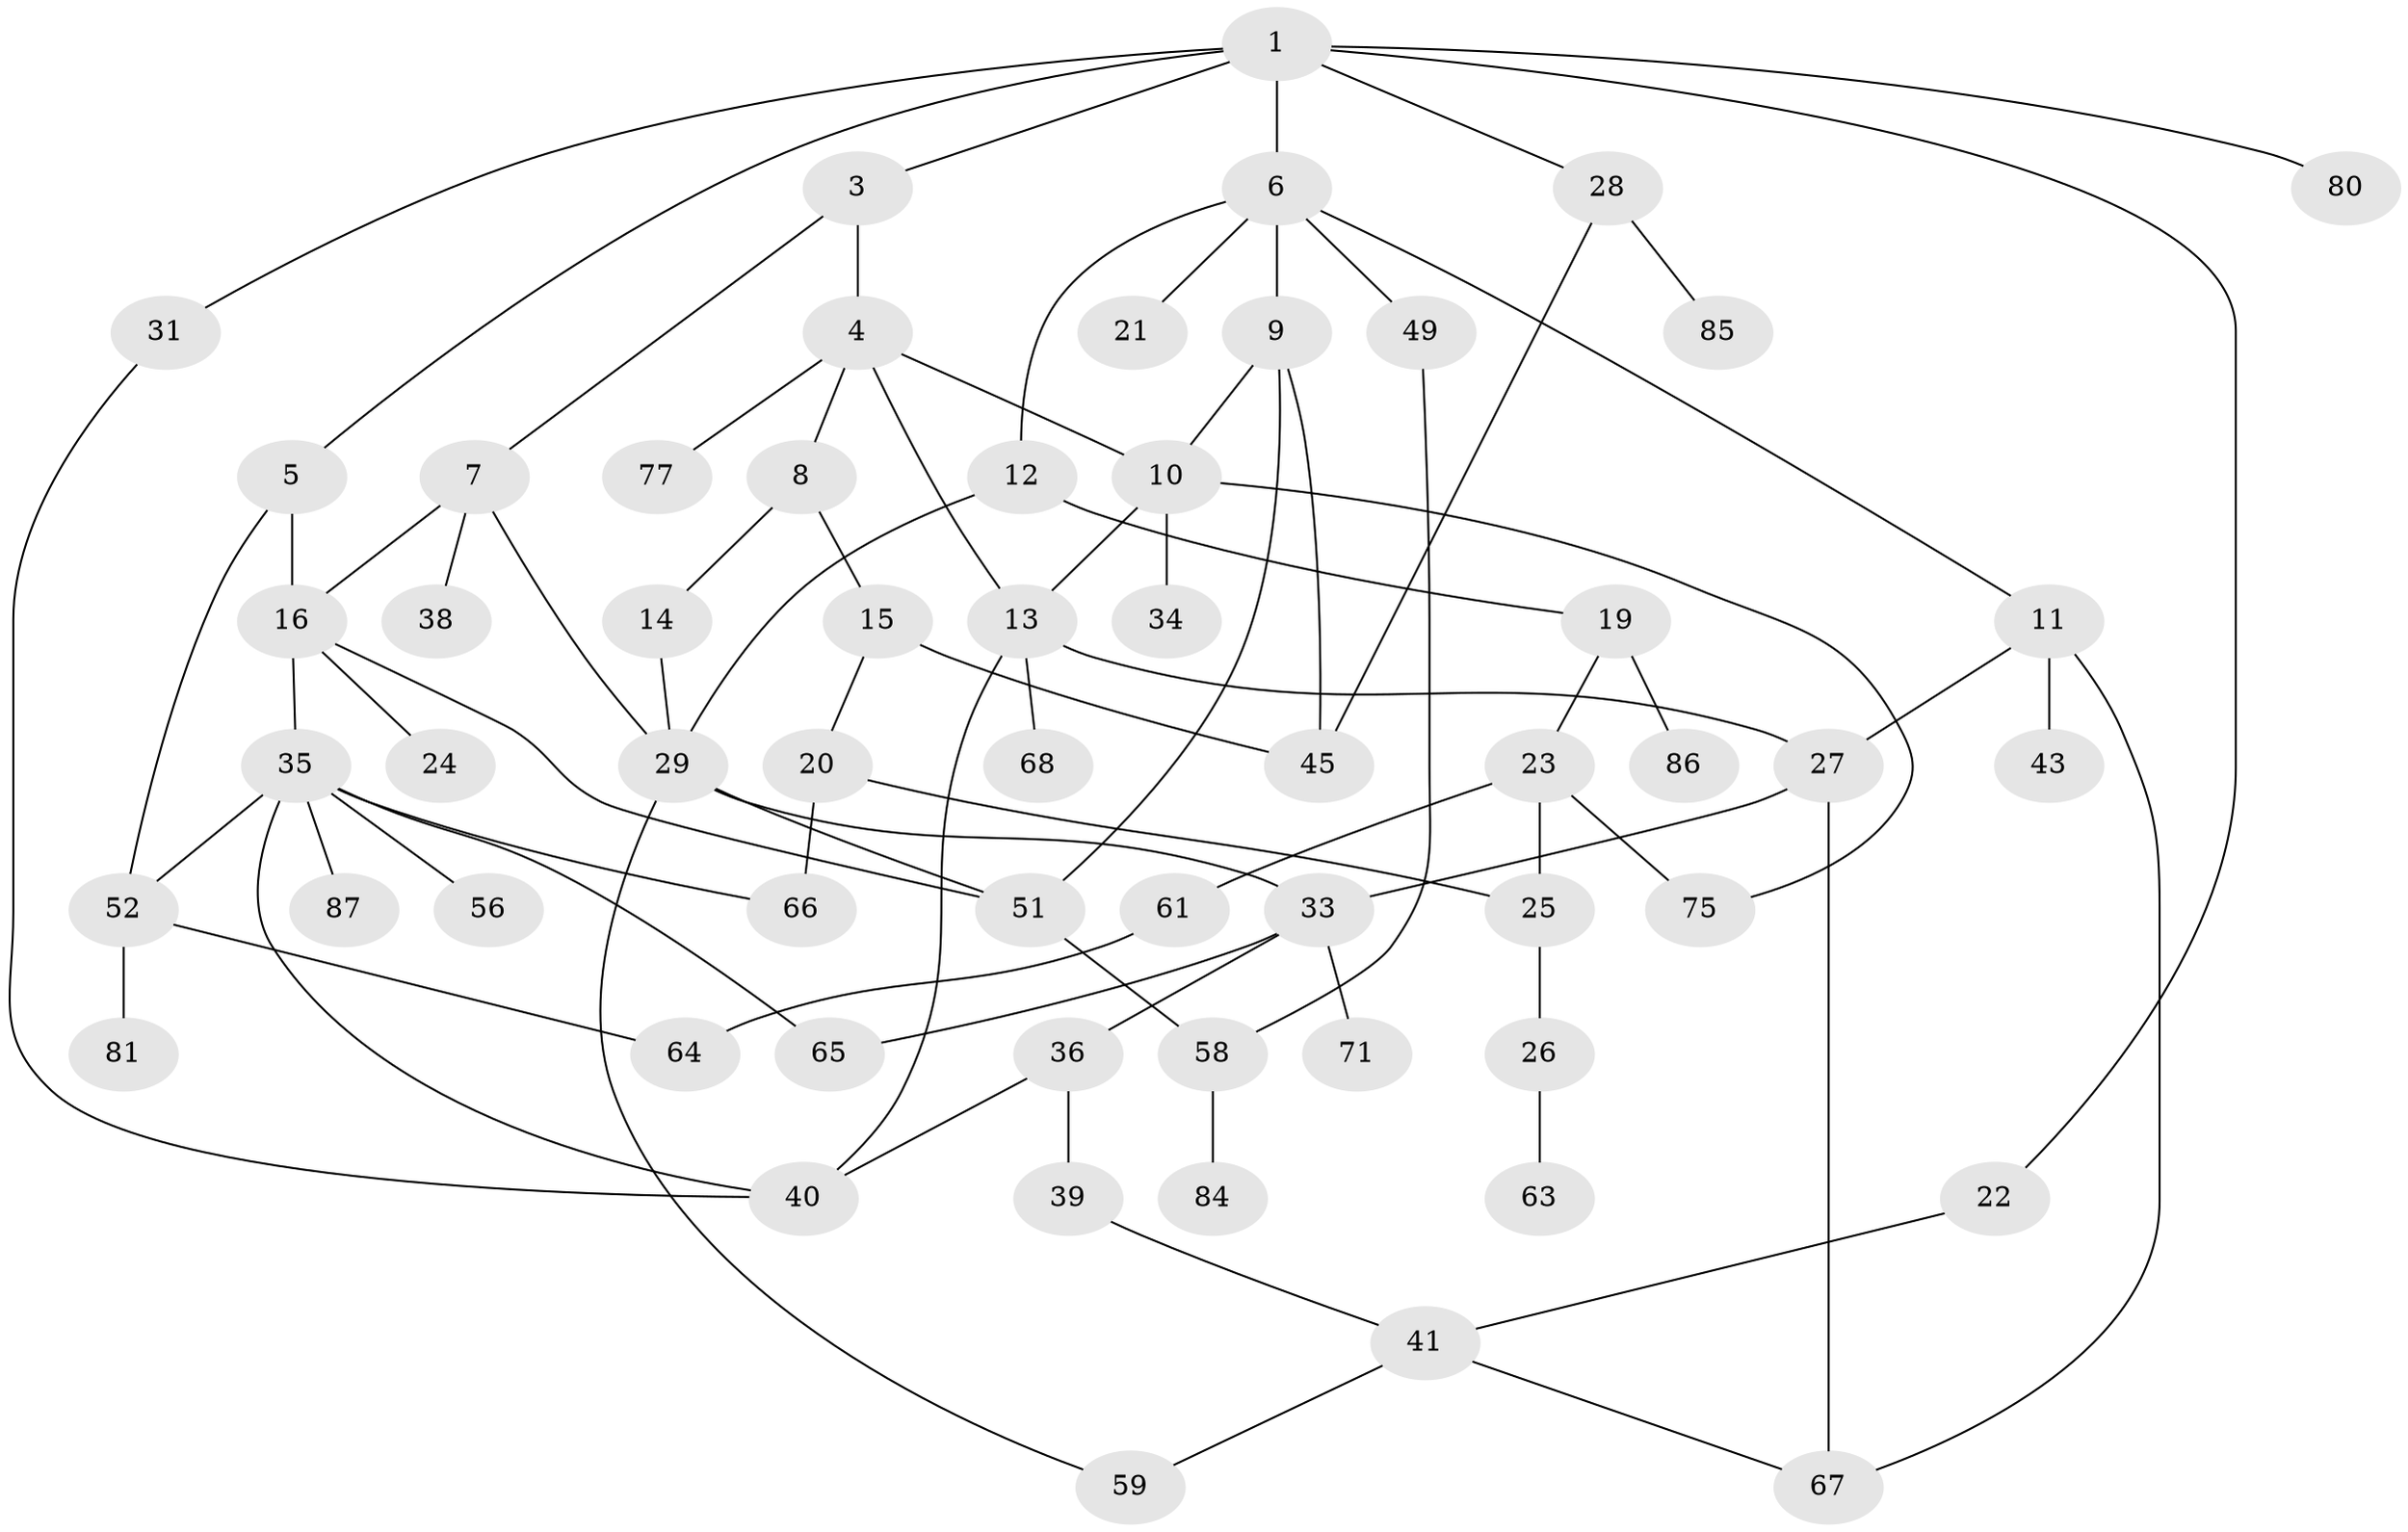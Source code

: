 // original degree distribution, {6: 0.05747126436781609, 3: 0.1724137931034483, 4: 0.16091954022988506, 7: 0.011494252873563218, 5: 0.04597701149425287, 2: 0.25287356321839083, 1: 0.2988505747126437}
// Generated by graph-tools (version 1.1) at 2025/10/02/27/25 16:10:55]
// undirected, 59 vertices, 83 edges
graph export_dot {
graph [start="1"]
  node [color=gray90,style=filled];
  1 [super="+2"];
  3;
  4 [super="+50"];
  5 [super="+37"];
  6 [super="+83"];
  7 [super="+18"];
  8 [super="+17"];
  9 [super="+73"];
  10 [super="+48"];
  11 [super="+55"];
  12;
  13 [super="+60"];
  14;
  15;
  16 [super="+44"];
  19 [super="+74"];
  20 [super="+46"];
  21;
  22;
  23 [super="+30"];
  24;
  25;
  26 [super="+32"];
  27 [super="+54"];
  28;
  29 [super="+53"];
  31;
  33 [super="+76"];
  34 [super="+47"];
  35 [super="+70"];
  36;
  38;
  39;
  40 [super="+42"];
  41 [super="+57"];
  43;
  45 [super="+78"];
  49;
  51 [super="+79"];
  52 [super="+62"];
  56;
  58 [super="+72"];
  59 [super="+82"];
  61;
  63;
  64;
  65;
  66;
  67 [super="+69"];
  68;
  71;
  75;
  77;
  80;
  81;
  84;
  85;
  86;
  87;
  1 -- 5;
  1 -- 6;
  1 -- 22;
  1 -- 28;
  1 -- 31;
  1 -- 80;
  1 -- 3;
  3 -- 4 [weight=2];
  3 -- 7;
  4 -- 8;
  4 -- 10;
  4 -- 77;
  4 -- 13;
  5 -- 16;
  5 -- 52;
  6 -- 9;
  6 -- 11;
  6 -- 12;
  6 -- 21;
  6 -- 49;
  7 -- 38;
  7 -- 16;
  7 -- 29;
  8 -- 14;
  8 -- 15;
  9 -- 10;
  9 -- 45;
  9 -- 51;
  10 -- 13;
  10 -- 34 [weight=2];
  10 -- 75;
  11 -- 27;
  11 -- 43;
  11 -- 67;
  12 -- 19;
  12 -- 29;
  13 -- 40;
  13 -- 27;
  13 -- 68;
  14 -- 29;
  15 -- 20;
  15 -- 45;
  16 -- 24;
  16 -- 35;
  16 -- 51;
  19 -- 23;
  19 -- 86;
  20 -- 25;
  20 -- 66;
  22 -- 41;
  23 -- 25;
  23 -- 61;
  23 -- 75;
  25 -- 26;
  26 -- 63;
  27 -- 33;
  27 -- 67;
  28 -- 85;
  28 -- 45;
  29 -- 33;
  29 -- 51 [weight=2];
  29 -- 59;
  31 -- 40;
  33 -- 36;
  33 -- 65;
  33 -- 71;
  35 -- 52;
  35 -- 56;
  35 -- 66;
  35 -- 87;
  35 -- 40;
  35 -- 65;
  36 -- 39;
  36 -- 40;
  39 -- 41;
  41 -- 59;
  41 -- 67;
  49 -- 58;
  51 -- 58;
  52 -- 81;
  52 -- 64;
  58 -- 84;
  61 -- 64;
}
